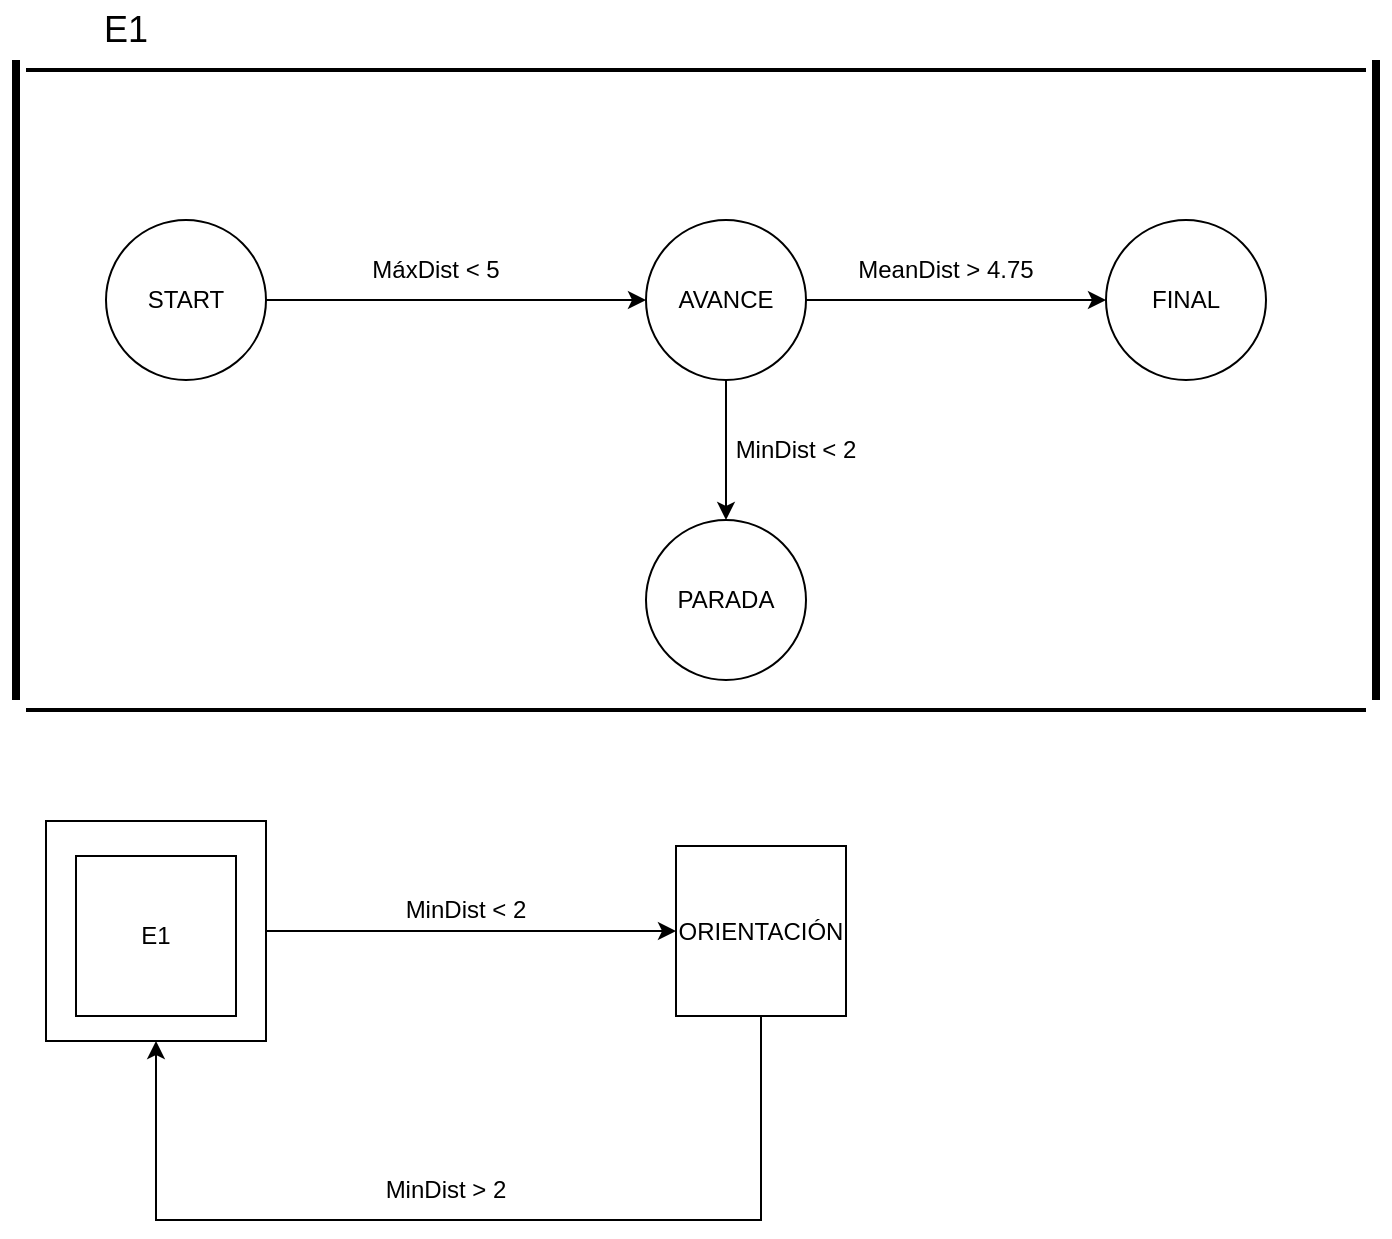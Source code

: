 <mxfile version="24.8.0">
  <diagram name="Página-1" id="jdfmNlrVaud_phrdF24y">
    <mxGraphModel dx="1336" dy="682" grid="1" gridSize="10" guides="1" tooltips="1" connect="1" arrows="1" fold="1" page="1" pageScale="1" pageWidth="827" pageHeight="1169" math="0" shadow="0">
      <root>
        <mxCell id="0" />
        <mxCell id="1" parent="0" />
        <mxCell id="9LuYYJJKm-HVxJRt1TiP-6" style="edgeStyle=orthogonalEdgeStyle;rounded=0;orthogonalLoop=1;jettySize=auto;html=1;entryX=0;entryY=0.5;entryDx=0;entryDy=0;" edge="1" parent="1" source="9LuYYJJKm-HVxJRt1TiP-1" target="9LuYYJJKm-HVxJRt1TiP-2">
          <mxGeometry relative="1" as="geometry" />
        </mxCell>
        <mxCell id="9LuYYJJKm-HVxJRt1TiP-1" value="START" style="ellipse;whiteSpace=wrap;html=1;aspect=fixed;" vertex="1" parent="1">
          <mxGeometry x="90" y="170" width="80" height="80" as="geometry" />
        </mxCell>
        <mxCell id="9LuYYJJKm-HVxJRt1TiP-8" style="edgeStyle=orthogonalEdgeStyle;rounded=0;orthogonalLoop=1;jettySize=auto;html=1;exitX=1;exitY=0.5;exitDx=0;exitDy=0;" edge="1" parent="1" source="9LuYYJJKm-HVxJRt1TiP-2" target="9LuYYJJKm-HVxJRt1TiP-5">
          <mxGeometry relative="1" as="geometry" />
        </mxCell>
        <mxCell id="9LuYYJJKm-HVxJRt1TiP-9" style="edgeStyle=orthogonalEdgeStyle;rounded=0;orthogonalLoop=1;jettySize=auto;html=1;entryX=0.5;entryY=0;entryDx=0;entryDy=0;" edge="1" parent="1" source="9LuYYJJKm-HVxJRt1TiP-2" target="9LuYYJJKm-HVxJRt1TiP-3">
          <mxGeometry relative="1" as="geometry" />
        </mxCell>
        <mxCell id="9LuYYJJKm-HVxJRt1TiP-2" value="AVANCE" style="ellipse;whiteSpace=wrap;html=1;aspect=fixed;" vertex="1" parent="1">
          <mxGeometry x="360" y="170" width="80" height="80" as="geometry" />
        </mxCell>
        <mxCell id="9LuYYJJKm-HVxJRt1TiP-3" value="PARADA" style="ellipse;whiteSpace=wrap;html=1;aspect=fixed;" vertex="1" parent="1">
          <mxGeometry x="360" y="320" width="80" height="80" as="geometry" />
        </mxCell>
        <mxCell id="9LuYYJJKm-HVxJRt1TiP-5" value="FINAL" style="ellipse;whiteSpace=wrap;html=1;aspect=fixed;" vertex="1" parent="1">
          <mxGeometry x="590" y="170" width="80" height="80" as="geometry" />
        </mxCell>
        <mxCell id="9LuYYJJKm-HVxJRt1TiP-7" value="MáxDist &amp;lt; 5" style="text;html=1;align=center;verticalAlign=middle;whiteSpace=wrap;rounded=0;" vertex="1" parent="1">
          <mxGeometry x="210" y="180" width="90" height="30" as="geometry" />
        </mxCell>
        <mxCell id="9LuYYJJKm-HVxJRt1TiP-10" value="MinDist &amp;lt; 2" style="text;html=1;align=center;verticalAlign=middle;whiteSpace=wrap;rounded=0;" vertex="1" parent="1">
          <mxGeometry x="390" y="270" width="90" height="30" as="geometry" />
        </mxCell>
        <mxCell id="9LuYYJJKm-HVxJRt1TiP-11" value="MeanDist &amp;gt; 4.75" style="text;html=1;align=center;verticalAlign=middle;whiteSpace=wrap;rounded=0;" vertex="1" parent="1">
          <mxGeometry x="460" y="180" width="100" height="30" as="geometry" />
        </mxCell>
        <mxCell id="9LuYYJJKm-HVxJRt1TiP-13" value="" style="line;strokeWidth=2;html=1;" vertex="1" parent="1">
          <mxGeometry x="50" y="90" width="670" height="10" as="geometry" />
        </mxCell>
        <mxCell id="9LuYYJJKm-HVxJRt1TiP-16" value="" style="line;strokeWidth=2;html=1;" vertex="1" parent="1">
          <mxGeometry x="50" y="410" width="670" height="10" as="geometry" />
        </mxCell>
        <mxCell id="9LuYYJJKm-HVxJRt1TiP-17" value="" style="line;strokeWidth=4;direction=south;html=1;perimeter=backbonePerimeter;points=[];outlineConnect=0;" vertex="1" parent="1">
          <mxGeometry x="40" y="90" width="10" height="320" as="geometry" />
        </mxCell>
        <mxCell id="9LuYYJJKm-HVxJRt1TiP-18" value="" style="line;strokeWidth=4;direction=south;html=1;perimeter=backbonePerimeter;points=[];outlineConnect=0;" vertex="1" parent="1">
          <mxGeometry x="720" y="90" width="10" height="320" as="geometry" />
        </mxCell>
        <mxCell id="9LuYYJJKm-HVxJRt1TiP-23" style="edgeStyle=orthogonalEdgeStyle;rounded=0;orthogonalLoop=1;jettySize=auto;html=1;entryX=0;entryY=0.5;entryDx=0;entryDy=0;" edge="1" parent="1" source="9LuYYJJKm-HVxJRt1TiP-20" target="9LuYYJJKm-HVxJRt1TiP-21">
          <mxGeometry relative="1" as="geometry" />
        </mxCell>
        <mxCell id="9LuYYJJKm-HVxJRt1TiP-20" value="" style="whiteSpace=wrap;html=1;aspect=fixed;" vertex="1" parent="1">
          <mxGeometry x="60" y="470.5" width="110" height="110" as="geometry" />
        </mxCell>
        <mxCell id="9LuYYJJKm-HVxJRt1TiP-25" style="edgeStyle=orthogonalEdgeStyle;rounded=0;orthogonalLoop=1;jettySize=auto;html=1;entryX=0.5;entryY=1;entryDx=0;entryDy=0;" edge="1" parent="1" source="9LuYYJJKm-HVxJRt1TiP-21" target="9LuYYJJKm-HVxJRt1TiP-20">
          <mxGeometry relative="1" as="geometry">
            <Array as="points">
              <mxPoint x="418" y="670" />
              <mxPoint x="115" y="670" />
            </Array>
          </mxGeometry>
        </mxCell>
        <mxCell id="9LuYYJJKm-HVxJRt1TiP-21" value="ORIENTACIÓN" style="whiteSpace=wrap;html=1;aspect=fixed;" vertex="1" parent="1">
          <mxGeometry x="375" y="483" width="85" height="85" as="geometry" />
        </mxCell>
        <mxCell id="9LuYYJJKm-HVxJRt1TiP-22" value="E1" style="whiteSpace=wrap;html=1;aspect=fixed;" vertex="1" parent="1">
          <mxGeometry x="75" y="488" width="80" height="80" as="geometry" />
        </mxCell>
        <mxCell id="9LuYYJJKm-HVxJRt1TiP-24" value="MinDist &amp;lt; 2" style="text;html=1;align=center;verticalAlign=middle;whiteSpace=wrap;rounded=0;" vertex="1" parent="1">
          <mxGeometry x="230" y="500" width="80" height="30" as="geometry" />
        </mxCell>
        <mxCell id="9LuYYJJKm-HVxJRt1TiP-26" value="MinDist &amp;gt; 2" style="text;html=1;align=center;verticalAlign=middle;whiteSpace=wrap;rounded=0;" vertex="1" parent="1">
          <mxGeometry x="220" y="640" width="80" height="30" as="geometry" />
        </mxCell>
        <mxCell id="9LuYYJJKm-HVxJRt1TiP-27" value="&lt;font style=&quot;font-size: 18px;&quot;&gt;E1&lt;/font&gt;" style="text;html=1;align=center;verticalAlign=middle;whiteSpace=wrap;rounded=0;" vertex="1" parent="1">
          <mxGeometry x="70" y="60" width="60" height="30" as="geometry" />
        </mxCell>
      </root>
    </mxGraphModel>
  </diagram>
</mxfile>
